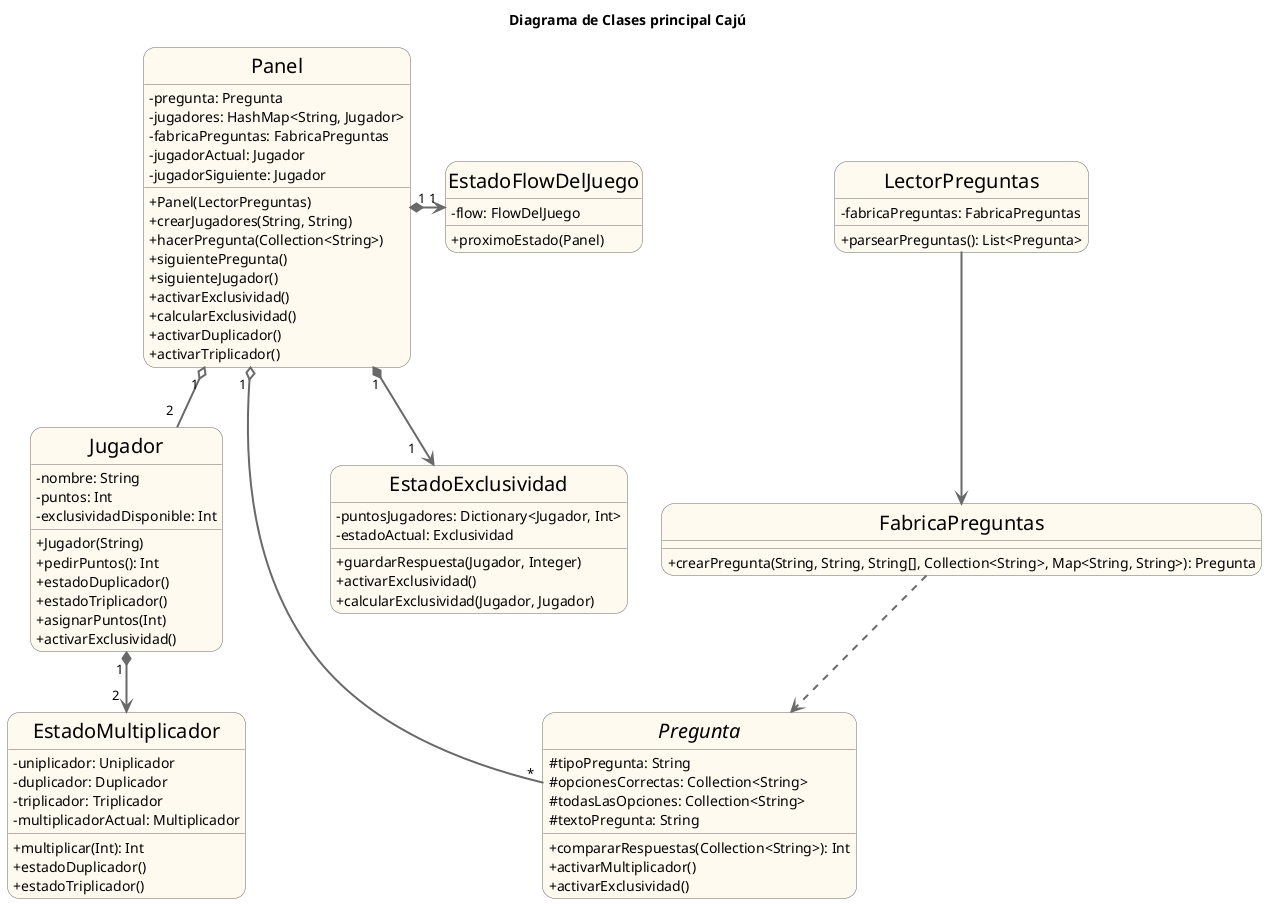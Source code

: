 @startuml TP2

title Diagrama de Clases principal Cajú

hide circle
skinparam classAttributeIconSize 0
skinparam roundcorner 25
skinparam sequenceArrowThickness 2
skinparam classFontSize 20

skinparam class {
BackgroundColor FloralWhite
ArrowColor DimGray
BorderColor DimGray
}

class Panel{
       - pregunta: Pregunta
       - jugadores: HashMap<String, Jugador>
       - fabricaPreguntas: FabricaPreguntas
       - jugadorActual: Jugador
       - jugadorSiguiente: Jugador
       + Panel(LectorPreguntas)
       + crearJugadores(String, String)
       + hacerPregunta(Collection<String>)
       + siguientePregunta()
       + siguienteJugador()
       + activarExclusividad()
       + calcularExclusividad()
       + activarDuplicador()
       + activarTriplicador()
}

class Jugador{
        - nombre: String
        - puntos: Int
        - exclusividadDisponible: Int
        + Jugador(String)
        + pedirPuntos(): Int
        + estadoDuplicador()
        + estadoTriplicador()
        + asignarPuntos(Int)
        + activarExclusividad()
}

abstract class Pregunta{
        # tipoPregunta: String
        # opcionesCorrectas: Collection<String>
        # todasLasOpciones: Collection<String>
        # textoPregunta: String
        + compararRespuestas(Collection<String>): Int
        + activarMultiplicador()
        + activarExclusividad()
}

class FabricaPreguntas{
       + crearPregunta(String, String, String[], Collection<String>, Map<String, String>): Pregunta
}

class EstadoMultiplicador{
        - uniplicador: Uniplicador
        - duplicador: Duplicador
        - triplicador: Triplicador
        - multiplicadorActual: Multiplicador
        + multiplicar(Int): Int
        + estadoDuplicador()
        + estadoTriplicador()
}

class EstadoExclusividad{
        - puntosJugadores: Dictionary<Jugador, Int>
        - estadoActual: Exclusividad
        + guardarRespuesta(Jugador, Integer)
        + activarExclusividad()
        + calcularExclusividad(Jugador, Jugador)
}


class EstadoFlowDelJuego{
        - flow: FlowDelJuego
        + proximoEstado(Panel)
}

class LectorPreguntas{
        - fabricaPreguntas: FabricaPreguntas
        + parsearPreguntas(): List<Pregunta>
}


Panel "1 " o-- "2  " Jugador
Panel "1 " o--- "*" Pregunta
LectorPreguntas --> FabricaPreguntas
FabricaPreguntas ..> Pregunta
Jugador "1 " *--> "2  " EstadoMultiplicador
Panel " 1" *--> "1    " EstadoExclusividad
Panel "1 " *--right-> "1" EstadoFlowDelJuego

@enduml